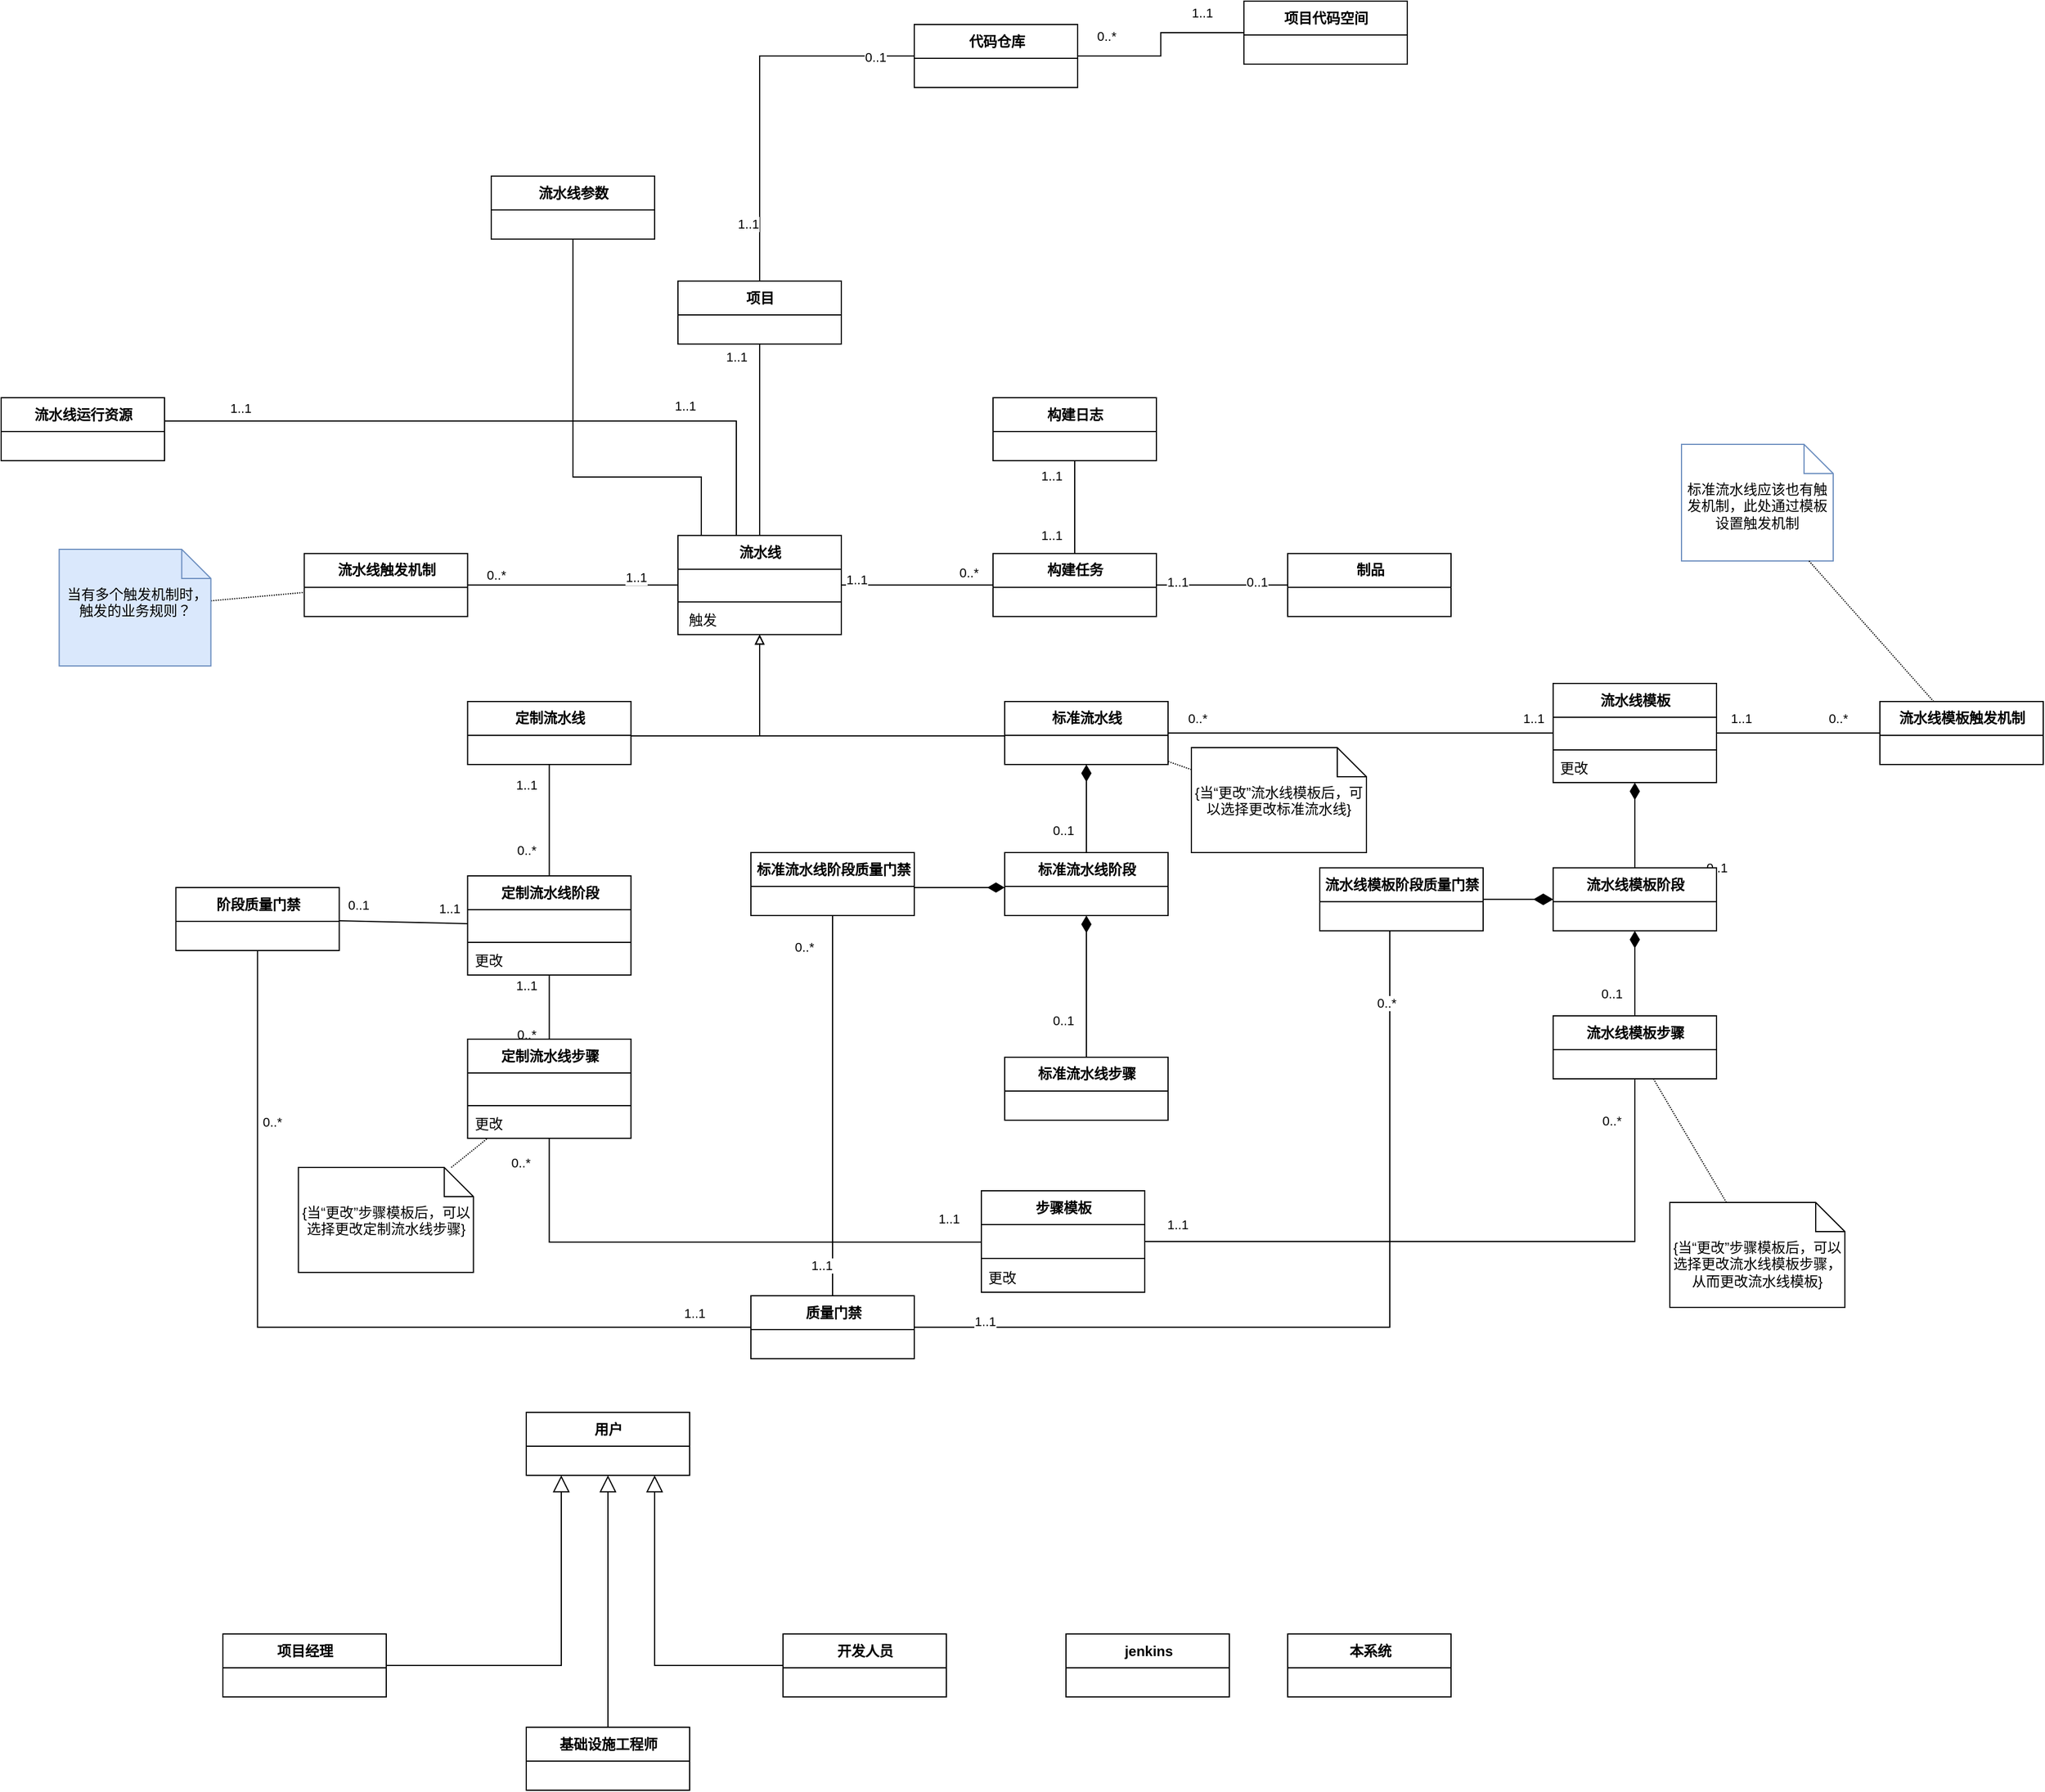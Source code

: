 <mxfile version="20.2.3" type="device"><diagram id="kcaElrIjVnC_QDNoMATR" name="Page-1"><mxGraphModel dx="2163" dy="1420" grid="1" gridSize="10" guides="1" tooltips="1" connect="1" arrows="1" fold="1" page="1" pageScale="1" pageWidth="850" pageHeight="1100" math="0" shadow="0"><root><mxCell id="0"/><mxCell id="1" parent="0"/><mxCell id="2uxfOU_J9lJ40xMbC5YV-1" value="定制流水线" style="swimlane;fontStyle=1;align=center;verticalAlign=middle;childLayout=stackLayout;horizontal=1;startSize=29;horizontalStack=0;resizeParent=1;resizeParentMax=0;resizeLast=0;collapsible=0;marginBottom=0;html=1;" parent="1" vertex="1"><mxGeometry x="469.73" y="1050.5" width="140" height="54" as="geometry"/></mxCell><mxCell id="2uxfOU_J9lJ40xMbC5YV-3" value="&amp;nbsp;" style="text;html=1;strokeColor=none;fillColor=none;align=left;verticalAlign=middle;spacingLeft=4;spacingRight=4;overflow=hidden;rotatable=0;points=[[0,0.5],[1,0.5]];portConstraint=eastwest;" parent="2uxfOU_J9lJ40xMbC5YV-1" vertex="1"><mxGeometry y="29" width="140" height="25" as="geometry"/></mxCell><mxCell id="2uxfOU_J9lJ40xMbC5YV-52" style="edgeStyle=orthogonalEdgeStyle;rounded=0;orthogonalLoop=1;jettySize=auto;html=1;endArrow=none;endFill=0;" parent="1" source="2uxfOU_J9lJ40xMbC5YV-5" target="2uxfOU_J9lJ40xMbC5YV-1" edge="1"><mxGeometry relative="1" as="geometry"/></mxCell><mxCell id="2uxfOU_J9lJ40xMbC5YV-53" value="1..1" style="edgeLabel;html=1;align=center;verticalAlign=middle;resizable=0;points=[];" parent="2uxfOU_J9lJ40xMbC5YV-52" vertex="1" connectable="0"><mxGeometry x="0.632" y="3" relative="1" as="geometry"><mxPoint x="-17" as="offset"/></mxGeometry></mxCell><mxCell id="2uxfOU_J9lJ40xMbC5YV-54" value="0..*" style="edgeLabel;html=1;align=center;verticalAlign=middle;resizable=0;points=[];" parent="2uxfOU_J9lJ40xMbC5YV-52" vertex="1" connectable="0"><mxGeometry x="-0.526" relative="1" as="geometry"><mxPoint x="-20" as="offset"/></mxGeometry></mxCell><mxCell id="2uxfOU_J9lJ40xMbC5YV-63" style="edgeStyle=none;rounded=0;orthogonalLoop=1;jettySize=auto;html=1;endArrow=none;endFill=0;" parent="1" source="2uxfOU_J9lJ40xMbC5YV-5" target="2uxfOU_J9lJ40xMbC5YV-7" edge="1"><mxGeometry relative="1" as="geometry"/></mxCell><mxCell id="2uxfOU_J9lJ40xMbC5YV-64" value="1..1" style="edgeLabel;html=1;align=center;verticalAlign=middle;resizable=0;points=[];" parent="2uxfOU_J9lJ40xMbC5YV-63" vertex="1" connectable="0"><mxGeometry x="-0.673" y="2" relative="1" as="geometry"><mxPoint x="2" y="-15" as="offset"/></mxGeometry></mxCell><mxCell id="2uxfOU_J9lJ40xMbC5YV-65" value="0..1" style="edgeLabel;html=1;align=center;verticalAlign=middle;resizable=0;points=[];" parent="2uxfOU_J9lJ40xMbC5YV-63" vertex="1" connectable="0"><mxGeometry x="0.709" y="4" relative="1" as="geometry"><mxPoint y="-18" as="offset"/></mxGeometry></mxCell><mxCell id="2uxfOU_J9lJ40xMbC5YV-5" value="定制流水线阶段" style="swimlane;fontStyle=1;align=center;verticalAlign=middle;childLayout=stackLayout;horizontal=1;startSize=29;horizontalStack=0;resizeParent=1;resizeParentMax=0;resizeLast=0;collapsible=0;marginBottom=0;html=1;" parent="1" vertex="1"><mxGeometry x="469.73" y="1200" width="140" height="85" as="geometry"/></mxCell><mxCell id="2uxfOU_J9lJ40xMbC5YV-6" value="&amp;nbsp;" style="text;html=1;strokeColor=none;fillColor=none;align=left;verticalAlign=middle;spacingLeft=4;spacingRight=4;overflow=hidden;rotatable=0;points=[[0,0.5],[1,0.5]];portConstraint=eastwest;" parent="2uxfOU_J9lJ40xMbC5YV-5" vertex="1"><mxGeometry y="29" width="140" height="25" as="geometry"/></mxCell><mxCell id="s-GyMXVVidgFM6b-2c5s-34" value="" style="line;strokeWidth=1;fillColor=none;align=left;verticalAlign=middle;spacingTop=-1;spacingLeft=3;spacingRight=3;rotatable=0;labelPosition=right;points=[];portConstraint=eastwest;" vertex="1" parent="2uxfOU_J9lJ40xMbC5YV-5"><mxGeometry y="54" width="140" height="6" as="geometry"/></mxCell><mxCell id="s-GyMXVVidgFM6b-2c5s-33" value="更改" style="text;html=1;strokeColor=none;fillColor=none;align=left;verticalAlign=middle;spacingLeft=4;spacingRight=4;overflow=hidden;rotatable=0;points=[[0,0.5],[1,0.5]];portConstraint=eastwest;" vertex="1" parent="2uxfOU_J9lJ40xMbC5YV-5"><mxGeometry y="60" width="140" height="25" as="geometry"/></mxCell><mxCell id="2uxfOU_J9lJ40xMbC5YV-7" value="阶段质量门禁" style="swimlane;fontStyle=1;align=center;verticalAlign=middle;childLayout=stackLayout;horizontal=1;startSize=29;horizontalStack=0;resizeParent=1;resizeParentMax=0;resizeLast=0;collapsible=0;marginBottom=0;html=1;" parent="1" vertex="1"><mxGeometry x="219.73" y="1210" width="140" height="54" as="geometry"/></mxCell><mxCell id="2uxfOU_J9lJ40xMbC5YV-8" value="&amp;nbsp;" style="text;html=1;strokeColor=none;fillColor=none;align=left;verticalAlign=middle;spacingLeft=4;spacingRight=4;overflow=hidden;rotatable=0;points=[[0,0.5],[1,0.5]];portConstraint=eastwest;" parent="2uxfOU_J9lJ40xMbC5YV-7" vertex="1"><mxGeometry y="29" width="140" height="25" as="geometry"/></mxCell><mxCell id="2uxfOU_J9lJ40xMbC5YV-55" style="edgeStyle=orthogonalEdgeStyle;rounded=0;orthogonalLoop=1;jettySize=auto;html=1;endArrow=none;endFill=0;" parent="1" source="2uxfOU_J9lJ40xMbC5YV-9" target="2uxfOU_J9lJ40xMbC5YV-5" edge="1"><mxGeometry relative="1" as="geometry"/></mxCell><mxCell id="2uxfOU_J9lJ40xMbC5YV-56" value="1..1" style="edgeLabel;html=1;align=center;verticalAlign=middle;resizable=0;points=[];" parent="2uxfOU_J9lJ40xMbC5YV-55" vertex="1" connectable="0"><mxGeometry x="0.674" relative="1" as="geometry"><mxPoint x="-20" as="offset"/></mxGeometry></mxCell><mxCell id="2uxfOU_J9lJ40xMbC5YV-57" value="0..*" style="edgeLabel;html=1;align=center;verticalAlign=middle;resizable=0;points=[];" parent="2uxfOU_J9lJ40xMbC5YV-55" vertex="1" connectable="0"><mxGeometry x="-0.651" y="-1" relative="1" as="geometry"><mxPoint x="-21" y="5" as="offset"/></mxGeometry></mxCell><mxCell id="s-GyMXVVidgFM6b-2c5s-11" style="edgeStyle=orthogonalEdgeStyle;rounded=0;orthogonalLoop=1;jettySize=auto;html=1;endArrow=none;endFill=0;" edge="1" parent="1" source="2uxfOU_J9lJ40xMbC5YV-9" target="2uxfOU_J9lJ40xMbC5YV-13"><mxGeometry relative="1" as="geometry"><Array as="points"><mxPoint x="540" y="1514"/></Array></mxGeometry></mxCell><mxCell id="s-GyMXVVidgFM6b-2c5s-12" value="0..*" style="edgeLabel;html=1;align=center;verticalAlign=middle;resizable=0;points=[];" vertex="1" connectable="0" parent="s-GyMXVVidgFM6b-2c5s-11"><mxGeometry x="-0.91" y="-2" relative="1" as="geometry"><mxPoint x="-23" as="offset"/></mxGeometry></mxCell><mxCell id="s-GyMXVVidgFM6b-2c5s-13" value="1..1" style="edgeLabel;html=1;align=center;verticalAlign=middle;resizable=0;points=[];" vertex="1" connectable="0" parent="s-GyMXVVidgFM6b-2c5s-11"><mxGeometry x="0.871" y="-2" relative="1" as="geometry"><mxPoint x="2" y="-22" as="offset"/></mxGeometry></mxCell><mxCell id="2uxfOU_J9lJ40xMbC5YV-9" value="定制流水线步骤" style="swimlane;fontStyle=1;align=center;verticalAlign=middle;childLayout=stackLayout;horizontal=1;startSize=29;horizontalStack=0;resizeParent=1;resizeParentMax=0;resizeLast=0;collapsible=0;marginBottom=0;html=1;" parent="1" vertex="1"><mxGeometry x="469.73" y="1340" width="140" height="85" as="geometry"/></mxCell><mxCell id="2uxfOU_J9lJ40xMbC5YV-10" value="&amp;nbsp;" style="text;html=1;strokeColor=none;fillColor=none;align=left;verticalAlign=middle;spacingLeft=4;spacingRight=4;overflow=hidden;rotatable=0;points=[[0,0.5],[1,0.5]];portConstraint=eastwest;" parent="2uxfOU_J9lJ40xMbC5YV-9" vertex="1"><mxGeometry y="29" width="140" height="25" as="geometry"/></mxCell><mxCell id="s-GyMXVVidgFM6b-2c5s-37" value="" style="line;strokeWidth=1;fillColor=none;align=left;verticalAlign=middle;spacingTop=-1;spacingLeft=3;spacingRight=3;rotatable=0;labelPosition=right;points=[];portConstraint=eastwest;" vertex="1" parent="2uxfOU_J9lJ40xMbC5YV-9"><mxGeometry y="54" width="140" height="6" as="geometry"/></mxCell><mxCell id="s-GyMXVVidgFM6b-2c5s-35" value="更改&amp;nbsp;" style="text;html=1;strokeColor=none;fillColor=none;align=left;verticalAlign=middle;spacingLeft=4;spacingRight=4;overflow=hidden;rotatable=0;points=[[0,0.5],[1,0.5]];portConstraint=eastwest;" vertex="1" parent="2uxfOU_J9lJ40xMbC5YV-9"><mxGeometry y="60" width="140" height="25" as="geometry"/></mxCell><mxCell id="s-GyMXVVidgFM6b-2c5s-14" style="edgeStyle=orthogonalEdgeStyle;rounded=0;orthogonalLoop=1;jettySize=auto;html=1;endArrow=none;endFill=0;" edge="1" parent="1" source="2uxfOU_J9lJ40xMbC5YV-13" target="2uxfOU_J9lJ40xMbC5YV-86"><mxGeometry relative="1" as="geometry"/></mxCell><mxCell id="s-GyMXVVidgFM6b-2c5s-15" value="1..1" style="edgeLabel;html=1;align=center;verticalAlign=middle;resizable=0;points=[];" vertex="1" connectable="0" parent="s-GyMXVVidgFM6b-2c5s-14"><mxGeometry x="-0.857" y="3" relative="1" as="geometry"><mxPoint x="-12" y="-12" as="offset"/></mxGeometry></mxCell><mxCell id="s-GyMXVVidgFM6b-2c5s-16" value="0..*" style="edgeLabel;html=1;align=center;verticalAlign=middle;resizable=0;points=[];" vertex="1" connectable="0" parent="s-GyMXVVidgFM6b-2c5s-14"><mxGeometry x="0.873" relative="1" as="geometry"><mxPoint x="-20" as="offset"/></mxGeometry></mxCell><mxCell id="2uxfOU_J9lJ40xMbC5YV-13" value="步骤模板" style="swimlane;fontStyle=1;align=center;verticalAlign=middle;childLayout=stackLayout;horizontal=1;startSize=29;horizontalStack=0;resizeParent=1;resizeParentMax=0;resizeLast=0;collapsible=0;marginBottom=0;html=1;" parent="1" vertex="1"><mxGeometry x="910" y="1470" width="140" height="87" as="geometry"/></mxCell><mxCell id="2uxfOU_J9lJ40xMbC5YV-14" value="&amp;nbsp;" style="text;html=1;strokeColor=none;fillColor=none;align=left;verticalAlign=middle;spacingLeft=4;spacingRight=4;overflow=hidden;rotatable=0;points=[[0,0.5],[1,0.5]];portConstraint=eastwest;" parent="2uxfOU_J9lJ40xMbC5YV-13" vertex="1"><mxGeometry y="29" width="140" height="25" as="geometry"/></mxCell><mxCell id="2uxfOU_J9lJ40xMbC5YV-112" value="" style="line;strokeWidth=1;fillColor=none;align=left;verticalAlign=middle;spacingTop=-1;spacingLeft=3;spacingRight=3;rotatable=0;labelPosition=right;points=[];portConstraint=eastwest;" parent="2uxfOU_J9lJ40xMbC5YV-13" vertex="1"><mxGeometry y="54" width="140" height="8" as="geometry"/></mxCell><mxCell id="2uxfOU_J9lJ40xMbC5YV-113" value="更改" style="text;html=1;strokeColor=none;fillColor=none;align=left;verticalAlign=middle;spacingLeft=4;spacingRight=4;overflow=hidden;rotatable=0;points=[[0,0.5],[1,0.5]];portConstraint=eastwest;" parent="2uxfOU_J9lJ40xMbC5YV-13" vertex="1"><mxGeometry y="62" width="140" height="25" as="geometry"/></mxCell><mxCell id="s-GyMXVVidgFM6b-2c5s-1" style="edgeStyle=orthogonalEdgeStyle;rounded=0;orthogonalLoop=1;jettySize=auto;html=1;endArrow=none;endFill=0;" edge="1" parent="1" source="2uxfOU_J9lJ40xMbC5YV-15" target="2uxfOU_J9lJ40xMbC5YV-36"><mxGeometry relative="1" as="geometry"/></mxCell><mxCell id="s-GyMXVVidgFM6b-2c5s-2" value="1..1" style="edgeLabel;html=1;align=center;verticalAlign=middle;resizable=0;points=[];" vertex="1" connectable="0" parent="s-GyMXVVidgFM6b-2c5s-1"><mxGeometry x="-0.724" y="-3" relative="1" as="geometry"><mxPoint x="28" y="-10" as="offset"/></mxGeometry></mxCell><mxCell id="s-GyMXVVidgFM6b-2c5s-3" value="0..*" style="edgeLabel;html=1;align=center;verticalAlign=middle;resizable=0;points=[];" vertex="1" connectable="0" parent="s-GyMXVVidgFM6b-2c5s-1"><mxGeometry x="0.877" y="-2" relative="1" as="geometry"><mxPoint x="4" y="-11" as="offset"/></mxGeometry></mxCell><mxCell id="2uxfOU_J9lJ40xMbC5YV-15" value="流水线模板" style="swimlane;fontStyle=1;align=center;verticalAlign=middle;childLayout=stackLayout;horizontal=1;startSize=29;horizontalStack=0;resizeParent=1;resizeParentMax=0;resizeLast=0;collapsible=0;marginBottom=0;html=1;" parent="1" vertex="1"><mxGeometry x="1400" y="1035" width="140" height="85" as="geometry"/></mxCell><mxCell id="2uxfOU_J9lJ40xMbC5YV-16" value="&amp;nbsp;" style="text;html=1;strokeColor=none;fillColor=none;align=left;verticalAlign=middle;spacingLeft=4;spacingRight=4;overflow=hidden;rotatable=0;points=[[0,0.5],[1,0.5]];portConstraint=eastwest;" parent="2uxfOU_J9lJ40xMbC5YV-15" vertex="1"><mxGeometry y="29" width="140" height="25" as="geometry"/></mxCell><mxCell id="2uxfOU_J9lJ40xMbC5YV-114" value="" style="line;strokeWidth=1;fillColor=none;align=left;verticalAlign=middle;spacingTop=-1;spacingLeft=3;spacingRight=3;rotatable=0;labelPosition=right;points=[];portConstraint=eastwest;" parent="2uxfOU_J9lJ40xMbC5YV-15" vertex="1"><mxGeometry y="54" width="140" height="6" as="geometry"/></mxCell><mxCell id="2uxfOU_J9lJ40xMbC5YV-115" value="更改" style="text;html=1;strokeColor=none;fillColor=none;align=left;verticalAlign=middle;spacingLeft=4;spacingRight=4;overflow=hidden;rotatable=0;points=[[0,0.5],[1,0.5]];portConstraint=eastwest;" parent="2uxfOU_J9lJ40xMbC5YV-15" vertex="1"><mxGeometry y="60" width="140" height="25" as="geometry"/></mxCell><mxCell id="2uxfOU_J9lJ40xMbC5YV-145" style="edgeStyle=orthogonalEdgeStyle;shape=connector;rounded=0;orthogonalLoop=1;jettySize=auto;html=1;labelBackgroundColor=default;fontFamily=Helvetica;fontSize=11;fontColor=default;endArrow=none;endFill=0;endSize=12;strokeColor=default;" parent="1" source="2uxfOU_J9lJ40xMbC5YV-17" target="2uxfOU_J9lJ40xMbC5YV-125" edge="1"><mxGeometry relative="1" as="geometry"><Array as="points"><mxPoint x="670" y="858"/></Array></mxGeometry></mxCell><mxCell id="2uxfOU_J9lJ40xMbC5YV-17" value="流水线参数" style="swimlane;fontStyle=1;align=center;verticalAlign=middle;childLayout=stackLayout;horizontal=1;startSize=29;horizontalStack=0;resizeParent=1;resizeParentMax=0;resizeLast=0;collapsible=0;marginBottom=0;html=1;" parent="1" vertex="1"><mxGeometry x="490" y="600" width="140" height="54" as="geometry"/></mxCell><mxCell id="2uxfOU_J9lJ40xMbC5YV-18" value="&amp;nbsp;" style="text;html=1;strokeColor=none;fillColor=none;align=left;verticalAlign=middle;spacingLeft=4;spacingRight=4;overflow=hidden;rotatable=0;points=[[0,0.5],[1,0.5]];portConstraint=eastwest;" parent="2uxfOU_J9lJ40xMbC5YV-17" vertex="1"><mxGeometry y="29" width="140" height="25" as="geometry"/></mxCell><mxCell id="2uxfOU_J9lJ40xMbC5YV-118" style="edgeStyle=orthogonalEdgeStyle;rounded=0;orthogonalLoop=1;jettySize=auto;html=1;endArrow=none;endFill=0;endSize=12;" parent="1" source="2uxfOU_J9lJ40xMbC5YV-20" target="2uxfOU_J9lJ40xMbC5YV-22" edge="1"><mxGeometry relative="1" as="geometry"><mxPoint x="960" y="740" as="targetPoint"/></mxGeometry></mxCell><mxCell id="2uxfOU_J9lJ40xMbC5YV-119" value="0..*" style="edgeLabel;html=1;align=center;verticalAlign=middle;resizable=0;points=[];" parent="2uxfOU_J9lJ40xMbC5YV-118" vertex="1" connectable="0"><mxGeometry x="0.776" y="1" relative="1" as="geometry"><mxPoint x="6" y="-18" as="offset"/></mxGeometry></mxCell><mxCell id="2uxfOU_J9lJ40xMbC5YV-120" value="1..1" style="edgeLabel;html=1;align=center;verticalAlign=middle;resizable=0;points=[];" parent="2uxfOU_J9lJ40xMbC5YV-118" vertex="1" connectable="0"><mxGeometry x="-0.884" y="-2" relative="1" as="geometry"><mxPoint x="-27" y="-15" as="offset"/></mxGeometry></mxCell><mxCell id="2uxfOU_J9lJ40xMbC5YV-20" value="项目代码空间" style="swimlane;fontStyle=1;align=center;verticalAlign=middle;childLayout=stackLayout;horizontal=1;startSize=29;horizontalStack=0;resizeParent=1;resizeParentMax=0;resizeLast=0;collapsible=0;marginBottom=0;html=1;" parent="1" vertex="1"><mxGeometry x="1135" y="450" width="140" height="54" as="geometry"/></mxCell><mxCell id="2uxfOU_J9lJ40xMbC5YV-21" value="&amp;nbsp;" style="text;html=1;strokeColor=none;fillColor=none;align=left;verticalAlign=middle;spacingLeft=4;spacingRight=4;overflow=hidden;rotatable=0;points=[[0,0.5],[1,0.5]];portConstraint=eastwest;" parent="2uxfOU_J9lJ40xMbC5YV-20" vertex="1"><mxGeometry y="29" width="140" height="25" as="geometry"/></mxCell><mxCell id="2uxfOU_J9lJ40xMbC5YV-121" style="edgeStyle=orthogonalEdgeStyle;rounded=0;orthogonalLoop=1;jettySize=auto;html=1;endArrow=none;endFill=0;endSize=12;" parent="1" source="2uxfOU_J9lJ40xMbC5YV-22" target="2uxfOU_J9lJ40xMbC5YV-26" edge="1"><mxGeometry relative="1" as="geometry"/></mxCell><mxCell id="2uxfOU_J9lJ40xMbC5YV-122" value="1..1" style="edgeLabel;html=1;align=center;verticalAlign=middle;resizable=0;points=[];" parent="2uxfOU_J9lJ40xMbC5YV-121" vertex="1" connectable="0"><mxGeometry x="0.724" relative="1" as="geometry"><mxPoint x="-10" y="-4" as="offset"/></mxGeometry></mxCell><mxCell id="2uxfOU_J9lJ40xMbC5YV-123" value="0..1" style="edgeLabel;html=1;align=center;verticalAlign=middle;resizable=0;points=[];" parent="2uxfOU_J9lJ40xMbC5YV-121" vertex="1" connectable="0"><mxGeometry x="-0.859" y="1" relative="1" as="geometry"><mxPoint x="-11" as="offset"/></mxGeometry></mxCell><mxCell id="2uxfOU_J9lJ40xMbC5YV-22" value="代码仓库" style="swimlane;fontStyle=1;align=center;verticalAlign=middle;childLayout=stackLayout;horizontal=1;startSize=29;horizontalStack=0;resizeParent=1;resizeParentMax=0;resizeLast=0;collapsible=0;marginBottom=0;html=1;" parent="1" vertex="1"><mxGeometry x="852.5" y="470" width="140" height="54" as="geometry"/></mxCell><mxCell id="2uxfOU_J9lJ40xMbC5YV-23" value="&amp;nbsp;" style="text;html=1;strokeColor=none;fillColor=none;align=left;verticalAlign=middle;spacingLeft=4;spacingRight=4;overflow=hidden;rotatable=0;points=[[0,0.5],[1,0.5]];portConstraint=eastwest;" parent="2uxfOU_J9lJ40xMbC5YV-22" vertex="1"><mxGeometry y="29" width="140" height="25" as="geometry"/></mxCell><mxCell id="2uxfOU_J9lJ40xMbC5YV-142" style="edgeStyle=orthogonalEdgeStyle;shape=connector;rounded=0;orthogonalLoop=1;jettySize=auto;html=1;labelBackgroundColor=default;fontFamily=Helvetica;fontSize=11;fontColor=default;endArrow=none;endFill=0;endSize=12;strokeColor=default;" parent="1" source="2uxfOU_J9lJ40xMbC5YV-24" target="2uxfOU_J9lJ40xMbC5YV-125" edge="1"><mxGeometry relative="1" as="geometry"><Array as="points"><mxPoint x="700" y="810"/></Array></mxGeometry></mxCell><mxCell id="2uxfOU_J9lJ40xMbC5YV-143" value="1..1" style="edgeLabel;html=1;align=center;verticalAlign=middle;resizable=0;points=[];fontSize=11;fontFamily=Helvetica;fontColor=default;" parent="2uxfOU_J9lJ40xMbC5YV-142" vertex="1" connectable="0"><mxGeometry x="0.489" y="1" relative="1" as="geometry"><mxPoint x="8" y="-12" as="offset"/></mxGeometry></mxCell><mxCell id="2uxfOU_J9lJ40xMbC5YV-144" value="1..1" style="edgeLabel;html=1;align=center;verticalAlign=middle;resizable=0;points=[];fontSize=11;fontFamily=Helvetica;fontColor=default;" parent="2uxfOU_J9lJ40xMbC5YV-142" vertex="1" connectable="0"><mxGeometry x="-0.775" y="4" relative="1" as="geometry"><mxPoint x="-1" y="-7" as="offset"/></mxGeometry></mxCell><mxCell id="2uxfOU_J9lJ40xMbC5YV-24" value="流水线运行资源" style="swimlane;fontStyle=1;align=center;verticalAlign=middle;childLayout=stackLayout;horizontal=1;startSize=29;horizontalStack=0;resizeParent=1;resizeParentMax=0;resizeLast=0;collapsible=0;marginBottom=0;html=1;" parent="1" vertex="1"><mxGeometry x="70.0" y="790" width="140" height="54" as="geometry"/></mxCell><mxCell id="2uxfOU_J9lJ40xMbC5YV-25" value="&amp;nbsp;" style="text;html=1;strokeColor=none;fillColor=none;align=left;verticalAlign=middle;spacingLeft=4;spacingRight=4;overflow=hidden;rotatable=0;points=[[0,0.5],[1,0.5]];portConstraint=eastwest;" parent="2uxfOU_J9lJ40xMbC5YV-24" vertex="1"><mxGeometry y="29" width="140" height="25" as="geometry"/></mxCell><mxCell id="2uxfOU_J9lJ40xMbC5YV-49" style="edgeStyle=orthogonalEdgeStyle;rounded=0;orthogonalLoop=1;jettySize=auto;html=1;endArrow=none;endFill=0;startArrow=block;startFill=0;" parent="1" source="2uxfOU_J9lJ40xMbC5YV-125" target="2uxfOU_J9lJ40xMbC5YV-1" edge="1"><mxGeometry relative="1" as="geometry"><Array as="points"><mxPoint x="720" y="1080"/></Array></mxGeometry></mxCell><mxCell id="2uxfOU_J9lJ40xMbC5YV-26" value="项目" style="swimlane;fontStyle=1;align=center;verticalAlign=middle;childLayout=stackLayout;horizontal=1;startSize=29;horizontalStack=0;resizeParent=1;resizeParentMax=0;resizeLast=0;collapsible=0;marginBottom=0;html=1;" parent="1" vertex="1"><mxGeometry x="650" y="690" width="140" height="54" as="geometry"/></mxCell><mxCell id="2uxfOU_J9lJ40xMbC5YV-27" value="&amp;nbsp;" style="text;html=1;strokeColor=none;fillColor=none;align=left;verticalAlign=middle;spacingLeft=4;spacingRight=4;overflow=hidden;rotatable=0;points=[[0,0.5],[1,0.5]];portConstraint=eastwest;" parent="2uxfOU_J9lJ40xMbC5YV-26" vertex="1"><mxGeometry y="29" width="140" height="25" as="geometry"/></mxCell><mxCell id="2uxfOU_J9lJ40xMbC5YV-136" style="edgeStyle=orthogonalEdgeStyle;shape=connector;rounded=0;orthogonalLoop=1;jettySize=auto;html=1;labelBackgroundColor=default;fontFamily=Helvetica;fontSize=11;fontColor=default;endArrow=none;endFill=0;endSize=12;strokeColor=default;" parent="1" source="2uxfOU_J9lJ40xMbC5YV-28" target="2uxfOU_J9lJ40xMbC5YV-32" edge="1"><mxGeometry relative="1" as="geometry"/></mxCell><mxCell id="2uxfOU_J9lJ40xMbC5YV-137" value="1..1" style="edgeLabel;html=1;align=center;verticalAlign=middle;resizable=0;points=[];fontSize=11;fontFamily=Helvetica;fontColor=default;" parent="2uxfOU_J9lJ40xMbC5YV-136" vertex="1" connectable="0"><mxGeometry x="-0.682" y="3" relative="1" as="geometry"><mxPoint as="offset"/></mxGeometry></mxCell><mxCell id="2uxfOU_J9lJ40xMbC5YV-138" value="0..1" style="edgeLabel;html=1;align=center;verticalAlign=middle;resizable=0;points=[];fontSize=11;fontFamily=Helvetica;fontColor=default;" parent="2uxfOU_J9lJ40xMbC5YV-136" vertex="1" connectable="0"><mxGeometry x="0.518" y="3" relative="1" as="geometry"><mxPoint as="offset"/></mxGeometry></mxCell><mxCell id="2uxfOU_J9lJ40xMbC5YV-139" style="edgeStyle=orthogonalEdgeStyle;shape=connector;rounded=0;orthogonalLoop=1;jettySize=auto;html=1;labelBackgroundColor=default;fontFamily=Helvetica;fontSize=11;fontColor=default;endArrow=none;endFill=0;endSize=12;strokeColor=default;" parent="1" source="2uxfOU_J9lJ40xMbC5YV-28" target="2uxfOU_J9lJ40xMbC5YV-30" edge="1"><mxGeometry relative="1" as="geometry"/></mxCell><mxCell id="2uxfOU_J9lJ40xMbC5YV-140" value="1..1" style="edgeLabel;html=1;align=center;verticalAlign=middle;resizable=0;points=[];fontSize=11;fontFamily=Helvetica;fontColor=default;" parent="2uxfOU_J9lJ40xMbC5YV-139" vertex="1" connectable="0"><mxGeometry x="-0.484" relative="1" as="geometry"><mxPoint x="-20" y="5" as="offset"/></mxGeometry></mxCell><mxCell id="2uxfOU_J9lJ40xMbC5YV-141" value="1..1" style="edgeLabel;html=1;align=center;verticalAlign=middle;resizable=0;points=[];fontSize=11;fontFamily=Helvetica;fontColor=default;" parent="2uxfOU_J9lJ40xMbC5YV-139" vertex="1" connectable="0"><mxGeometry x="0.645" y="1" relative="1" as="geometry"><mxPoint x="-19" y="-1" as="offset"/></mxGeometry></mxCell><mxCell id="2uxfOU_J9lJ40xMbC5YV-28" value="构建任务" style="swimlane;fontStyle=1;align=center;verticalAlign=middle;childLayout=stackLayout;horizontal=1;startSize=29;horizontalStack=0;resizeParent=1;resizeParentMax=0;resizeLast=0;collapsible=0;marginBottom=0;html=1;" parent="1" vertex="1"><mxGeometry x="920" y="923.66" width="140" height="54" as="geometry"/></mxCell><mxCell id="2uxfOU_J9lJ40xMbC5YV-29" value="&amp;nbsp;" style="text;html=1;strokeColor=none;fillColor=none;align=left;verticalAlign=middle;spacingLeft=4;spacingRight=4;overflow=hidden;rotatable=0;points=[[0,0.5],[1,0.5]];portConstraint=eastwest;" parent="2uxfOU_J9lJ40xMbC5YV-28" vertex="1"><mxGeometry y="29" width="140" height="25" as="geometry"/></mxCell><mxCell id="2uxfOU_J9lJ40xMbC5YV-30" value="构建日志" style="swimlane;fontStyle=1;align=center;verticalAlign=middle;childLayout=stackLayout;horizontal=1;startSize=29;horizontalStack=0;resizeParent=1;resizeParentMax=0;resizeLast=0;collapsible=0;marginBottom=0;html=1;" parent="1" vertex="1"><mxGeometry x="920" y="790" width="140" height="54" as="geometry"/></mxCell><mxCell id="2uxfOU_J9lJ40xMbC5YV-31" value="&amp;nbsp;" style="text;html=1;strokeColor=none;fillColor=none;align=left;verticalAlign=middle;spacingLeft=4;spacingRight=4;overflow=hidden;rotatable=0;points=[[0,0.5],[1,0.5]];portConstraint=eastwest;" parent="2uxfOU_J9lJ40xMbC5YV-30" vertex="1"><mxGeometry y="29" width="140" height="25" as="geometry"/></mxCell><mxCell id="2uxfOU_J9lJ40xMbC5YV-32" value="制品" style="swimlane;fontStyle=1;align=center;verticalAlign=middle;childLayout=stackLayout;horizontal=1;startSize=29;horizontalStack=0;resizeParent=1;resizeParentMax=0;resizeLast=0;collapsible=0;marginBottom=0;html=1;" parent="1" vertex="1"><mxGeometry x="1172.5" y="923.66" width="140" height="54" as="geometry"/></mxCell><mxCell id="2uxfOU_J9lJ40xMbC5YV-33" value="&amp;nbsp;" style="text;html=1;strokeColor=none;fillColor=none;align=left;verticalAlign=middle;spacingLeft=4;spacingRight=4;overflow=hidden;rotatable=0;points=[[0,0.5],[1,0.5]];portConstraint=eastwest;" parent="2uxfOU_J9lJ40xMbC5YV-32" vertex="1"><mxGeometry y="29" width="140" height="25" as="geometry"/></mxCell><mxCell id="2uxfOU_J9lJ40xMbC5YV-58" style="edgeStyle=orthogonalEdgeStyle;rounded=0;orthogonalLoop=1;jettySize=auto;html=1;endArrow=none;endFill=0;" parent="1" source="2uxfOU_J9lJ40xMbC5YV-34" target="2uxfOU_J9lJ40xMbC5YV-125" edge="1"><mxGeometry relative="1" as="geometry"/></mxCell><mxCell id="2uxfOU_J9lJ40xMbC5YV-59" value="1..1" style="edgeLabel;html=1;align=center;verticalAlign=middle;resizable=0;points=[];" parent="2uxfOU_J9lJ40xMbC5YV-58" vertex="1" connectable="0"><mxGeometry x="0.721" y="-2" relative="1" as="geometry"><mxPoint x="-11" y="-9" as="offset"/></mxGeometry></mxCell><mxCell id="2uxfOU_J9lJ40xMbC5YV-60" value="0..*" style="edgeLabel;html=1;align=center;verticalAlign=middle;resizable=0;points=[];" parent="2uxfOU_J9lJ40xMbC5YV-58" vertex="1" connectable="0"><mxGeometry x="-0.674" y="-2" relative="1" as="geometry"><mxPoint x="-5" y="-11" as="offset"/></mxGeometry></mxCell><mxCell id="2uxfOU_J9lJ40xMbC5YV-34" value="流水线触发机制" style="swimlane;fontStyle=1;align=center;verticalAlign=middle;childLayout=stackLayout;horizontal=1;startSize=29;horizontalStack=0;resizeParent=1;resizeParentMax=0;resizeLast=0;collapsible=0;marginBottom=0;html=1;" parent="1" vertex="1"><mxGeometry x="329.73" y="923.66" width="140" height="54" as="geometry"/></mxCell><mxCell id="2uxfOU_J9lJ40xMbC5YV-35" value="&amp;nbsp;" style="text;html=1;strokeColor=none;fillColor=none;align=left;verticalAlign=middle;spacingLeft=4;spacingRight=4;overflow=hidden;rotatable=0;points=[[0,0.5],[1,0.5]];portConstraint=eastwest;" parent="2uxfOU_J9lJ40xMbC5YV-34" vertex="1"><mxGeometry y="29" width="140" height="25" as="geometry"/></mxCell><mxCell id="2uxfOU_J9lJ40xMbC5YV-36" value="标准流水线" style="swimlane;fontStyle=1;align=center;verticalAlign=middle;childLayout=stackLayout;horizontal=1;startSize=29;horizontalStack=0;resizeParent=1;resizeParentMax=0;resizeLast=0;collapsible=0;marginBottom=0;html=1;" parent="1" vertex="1"><mxGeometry x="930" y="1050.5" width="140" height="54" as="geometry"/></mxCell><mxCell id="2uxfOU_J9lJ40xMbC5YV-37" value="&amp;nbsp;" style="text;html=1;strokeColor=none;fillColor=none;align=left;verticalAlign=middle;spacingLeft=4;spacingRight=4;overflow=hidden;rotatable=0;points=[[0,0.5],[1,0.5]];portConstraint=eastwest;" parent="2uxfOU_J9lJ40xMbC5YV-36" vertex="1"><mxGeometry y="29" width="140" height="25" as="geometry"/></mxCell><mxCell id="s-GyMXVVidgFM6b-2c5s-40" style="edgeStyle=orthogonalEdgeStyle;rounded=0;orthogonalLoop=1;jettySize=auto;html=1;endArrow=block;endFill=0;endSize=12;" edge="1" parent="1" source="2uxfOU_J9lJ40xMbC5YV-38" target="s-GyMXVVidgFM6b-2c5s-38"><mxGeometry relative="1" as="geometry"><Array as="points"><mxPoint x="550" y="1877"/></Array></mxGeometry></mxCell><mxCell id="2uxfOU_J9lJ40xMbC5YV-38" value="项目经理" style="swimlane;fontStyle=1;align=center;verticalAlign=middle;childLayout=stackLayout;horizontal=1;startSize=29;horizontalStack=0;resizeParent=1;resizeParentMax=0;resizeLast=0;collapsible=0;marginBottom=0;html=1;" parent="1" vertex="1"><mxGeometry x="260" y="1850" width="140" height="54" as="geometry"/></mxCell><mxCell id="2uxfOU_J9lJ40xMbC5YV-39" value="&amp;nbsp;" style="text;html=1;strokeColor=none;fillColor=none;align=left;verticalAlign=middle;spacingLeft=4;spacingRight=4;overflow=hidden;rotatable=0;points=[[0,0.5],[1,0.5]];portConstraint=eastwest;" parent="2uxfOU_J9lJ40xMbC5YV-38" vertex="1"><mxGeometry y="29" width="140" height="25" as="geometry"/></mxCell><mxCell id="s-GyMXVVidgFM6b-2c5s-41" style="edgeStyle=orthogonalEdgeStyle;rounded=0;orthogonalLoop=1;jettySize=auto;html=1;endArrow=block;endFill=0;endSize=12;" edge="1" parent="1" source="2uxfOU_J9lJ40xMbC5YV-40" target="s-GyMXVVidgFM6b-2c5s-38"><mxGeometry relative="1" as="geometry"><Array as="points"><mxPoint x="590" y="1790"/><mxPoint x="590" y="1790"/></Array></mxGeometry></mxCell><mxCell id="2uxfOU_J9lJ40xMbC5YV-40" value="基础设施工程师" style="swimlane;fontStyle=1;align=center;verticalAlign=middle;childLayout=stackLayout;horizontal=1;startSize=29;horizontalStack=0;resizeParent=1;resizeParentMax=0;resizeLast=0;collapsible=0;marginBottom=0;html=1;" parent="1" vertex="1"><mxGeometry x="520" y="1930" width="140" height="54" as="geometry"/></mxCell><mxCell id="2uxfOU_J9lJ40xMbC5YV-41" value="&amp;nbsp;" style="text;html=1;strokeColor=none;fillColor=none;align=left;verticalAlign=middle;spacingLeft=4;spacingRight=4;overflow=hidden;rotatable=0;points=[[0,0.5],[1,0.5]];portConstraint=eastwest;" parent="2uxfOU_J9lJ40xMbC5YV-40" vertex="1"><mxGeometry y="29" width="140" height="25" as="geometry"/></mxCell><mxCell id="s-GyMXVVidgFM6b-2c5s-42" style="edgeStyle=orthogonalEdgeStyle;rounded=0;orthogonalLoop=1;jettySize=auto;html=1;endArrow=block;endFill=0;endSize=12;" edge="1" parent="1" source="2uxfOU_J9lJ40xMbC5YV-42" target="s-GyMXVVidgFM6b-2c5s-38"><mxGeometry relative="1" as="geometry"><Array as="points"><mxPoint x="630" y="1877"/></Array></mxGeometry></mxCell><mxCell id="2uxfOU_J9lJ40xMbC5YV-42" value="开发人员" style="swimlane;fontStyle=1;align=center;verticalAlign=middle;childLayout=stackLayout;horizontal=1;startSize=29;horizontalStack=0;resizeParent=1;resizeParentMax=0;resizeLast=0;collapsible=0;marginBottom=0;html=1;" parent="1" vertex="1"><mxGeometry x="740" y="1850" width="140" height="54" as="geometry"/></mxCell><mxCell id="2uxfOU_J9lJ40xMbC5YV-43" value="&amp;nbsp;" style="text;html=1;strokeColor=none;fillColor=none;align=left;verticalAlign=middle;spacingLeft=4;spacingRight=4;overflow=hidden;rotatable=0;points=[[0,0.5],[1,0.5]];portConstraint=eastwest;" parent="2uxfOU_J9lJ40xMbC5YV-42" vertex="1"><mxGeometry y="29" width="140" height="25" as="geometry"/></mxCell><mxCell id="2uxfOU_J9lJ40xMbC5YV-44" value="jenkins" style="swimlane;fontStyle=1;align=center;verticalAlign=middle;childLayout=stackLayout;horizontal=1;startSize=29;horizontalStack=0;resizeParent=1;resizeParentMax=0;resizeLast=0;collapsible=0;marginBottom=0;html=1;" parent="1" vertex="1"><mxGeometry x="982.5" y="1850" width="140" height="54" as="geometry"/></mxCell><mxCell id="2uxfOU_J9lJ40xMbC5YV-45" value="&amp;nbsp;" style="text;html=1;strokeColor=none;fillColor=none;align=left;verticalAlign=middle;spacingLeft=4;spacingRight=4;overflow=hidden;rotatable=0;points=[[0,0.5],[1,0.5]];portConstraint=eastwest;" parent="2uxfOU_J9lJ40xMbC5YV-44" vertex="1"><mxGeometry y="29" width="140" height="25" as="geometry"/></mxCell><mxCell id="2uxfOU_J9lJ40xMbC5YV-46" value="本系统" style="swimlane;fontStyle=1;align=center;verticalAlign=middle;childLayout=stackLayout;horizontal=1;startSize=29;horizontalStack=0;resizeParent=1;resizeParentMax=0;resizeLast=0;collapsible=0;marginBottom=0;html=1;" parent="1" vertex="1"><mxGeometry x="1172.5" y="1850" width="140" height="54" as="geometry"/></mxCell><mxCell id="2uxfOU_J9lJ40xMbC5YV-47" value="&amp;nbsp;" style="text;html=1;strokeColor=none;fillColor=none;align=left;verticalAlign=middle;spacingLeft=4;spacingRight=4;overflow=hidden;rotatable=0;points=[[0,0.5],[1,0.5]];portConstraint=eastwest;" parent="2uxfOU_J9lJ40xMbC5YV-46" vertex="1"><mxGeometry y="29" width="140" height="25" as="geometry"/></mxCell><mxCell id="2uxfOU_J9lJ40xMbC5YV-62" style="rounded=0;orthogonalLoop=1;jettySize=auto;html=1;endArrow=none;endFill=0;dashed=1;dashPattern=1 1;" parent="1" source="2uxfOU_J9lJ40xMbC5YV-61" target="2uxfOU_J9lJ40xMbC5YV-34" edge="1"><mxGeometry relative="1" as="geometry"/></mxCell><mxCell id="2uxfOU_J9lJ40xMbC5YV-61" value="&amp;nbsp;当有多个触发机制时，触发的业务规则？" style="shape=note2;boundedLbl=1;whiteSpace=wrap;html=1;size=25;verticalAlign=top;align=center;fillColor=#dae8fc;strokeColor=#6c8ebf;" parent="1" vertex="1"><mxGeometry x="119.73" y="920" width="130" height="100" as="geometry"/></mxCell><mxCell id="2uxfOU_J9lJ40xMbC5YV-69" style="edgeStyle=none;rounded=0;orthogonalLoop=1;jettySize=auto;html=1;endArrow=none;endFill=0;dashed=1;dashPattern=1 1;" parent="1" source="2uxfOU_J9lJ40xMbC5YV-68" target="2uxfOU_J9lJ40xMbC5YV-9" edge="1"><mxGeometry relative="1" as="geometry"/></mxCell><mxCell id="2uxfOU_J9lJ40xMbC5YV-68" value="{当“更改”步骤模板后，可以选择更改定制流水线步骤}" style="shape=note2;boundedLbl=1;whiteSpace=wrap;html=1;size=25;verticalAlign=top;align=center;" parent="1" vertex="1"><mxGeometry x="324.73" y="1450" width="150" height="90" as="geometry"/></mxCell><mxCell id="2uxfOU_J9lJ40xMbC5YV-74" style="edgeStyle=orthogonalEdgeStyle;rounded=0;orthogonalLoop=1;jettySize=auto;html=1;endArrow=diamondThin;endFill=1;endSize=12;" parent="1" source="2uxfOU_J9lJ40xMbC5YV-70" target="2uxfOU_J9lJ40xMbC5YV-36" edge="1"><mxGeometry relative="1" as="geometry"/></mxCell><mxCell id="2uxfOU_J9lJ40xMbC5YV-76" value="0..1" style="edgeLabel;html=1;align=center;verticalAlign=middle;resizable=0;points=[];" parent="2uxfOU_J9lJ40xMbC5YV-74" vertex="1" connectable="0"><mxGeometry x="-0.485" y="-1" relative="1" as="geometry"><mxPoint x="-21" as="offset"/></mxGeometry></mxCell><mxCell id="2uxfOU_J9lJ40xMbC5YV-70" value="标准流水线阶段" style="swimlane;fontStyle=1;align=center;verticalAlign=middle;childLayout=stackLayout;horizontal=1;startSize=29;horizontalStack=0;resizeParent=1;resizeParentMax=0;resizeLast=0;collapsible=0;marginBottom=0;html=1;" parent="1" vertex="1"><mxGeometry x="930" y="1180" width="140" height="54" as="geometry"/></mxCell><mxCell id="2uxfOU_J9lJ40xMbC5YV-71" value="&amp;nbsp;" style="text;html=1;strokeColor=none;fillColor=none;align=left;verticalAlign=middle;spacingLeft=4;spacingRight=4;overflow=hidden;rotatable=0;points=[[0,0.5],[1,0.5]];portConstraint=eastwest;" parent="2uxfOU_J9lJ40xMbC5YV-70" vertex="1"><mxGeometry y="29" width="140" height="25" as="geometry"/></mxCell><mxCell id="2uxfOU_J9lJ40xMbC5YV-72" value="标准流水线步骤" style="swimlane;fontStyle=1;align=center;verticalAlign=middle;childLayout=stackLayout;horizontal=1;startSize=29;horizontalStack=0;resizeParent=1;resizeParentMax=0;resizeLast=0;collapsible=0;marginBottom=0;html=1;" parent="1" vertex="1"><mxGeometry x="930" y="1355.5" width="140" height="54" as="geometry"/></mxCell><mxCell id="2uxfOU_J9lJ40xMbC5YV-73" value="&amp;nbsp;" style="text;html=1;strokeColor=none;fillColor=none;align=left;verticalAlign=middle;spacingLeft=4;spacingRight=4;overflow=hidden;rotatable=0;points=[[0,0.5],[1,0.5]];portConstraint=eastwest;" parent="2uxfOU_J9lJ40xMbC5YV-72" vertex="1"><mxGeometry y="29" width="140" height="25" as="geometry"/></mxCell><mxCell id="2uxfOU_J9lJ40xMbC5YV-81" style="edgeStyle=orthogonalEdgeStyle;rounded=0;orthogonalLoop=1;jettySize=auto;html=1;endArrow=diamondThin;endFill=1;endSize=12;" parent="1" source="2uxfOU_J9lJ40xMbC5YV-72" target="2uxfOU_J9lJ40xMbC5YV-70" edge="1"><mxGeometry relative="1" as="geometry"><mxPoint x="930" y="1209.16" as="sourcePoint"/><mxPoint x="930" y="1143.16" as="targetPoint"/></mxGeometry></mxCell><mxCell id="2uxfOU_J9lJ40xMbC5YV-82" value="0..1" style="edgeLabel;html=1;align=center;verticalAlign=middle;resizable=0;points=[];" parent="2uxfOU_J9lJ40xMbC5YV-81" vertex="1" connectable="0"><mxGeometry x="-0.485" y="-1" relative="1" as="geometry"><mxPoint x="-21" as="offset"/></mxGeometry></mxCell><mxCell id="2uxfOU_J9lJ40xMbC5YV-83" value="0..1" style="edgeLabel;html=1;align=center;verticalAlign=middle;resizable=0;points=[];" parent="1" vertex="1" connectable="0"><mxGeometry x="1540" y="1193.158" as="geometry"/></mxCell><mxCell id="2uxfOU_J9lJ40xMbC5YV-84" value="流水线模板阶段" style="swimlane;fontStyle=1;align=center;verticalAlign=middle;childLayout=stackLayout;horizontal=1;startSize=29;horizontalStack=0;resizeParent=1;resizeParentMax=0;resizeLast=0;collapsible=0;marginBottom=0;html=1;" parent="1" vertex="1"><mxGeometry x="1400" y="1193.16" width="140" height="54" as="geometry"/></mxCell><mxCell id="2uxfOU_J9lJ40xMbC5YV-85" value="&amp;nbsp;" style="text;html=1;strokeColor=none;fillColor=none;align=left;verticalAlign=middle;spacingLeft=4;spacingRight=4;overflow=hidden;rotatable=0;points=[[0,0.5],[1,0.5]];portConstraint=eastwest;" parent="2uxfOU_J9lJ40xMbC5YV-84" vertex="1"><mxGeometry y="29" width="140" height="25" as="geometry"/></mxCell><mxCell id="2uxfOU_J9lJ40xMbC5YV-86" value="流水线模板步骤" style="swimlane;fontStyle=1;align=center;verticalAlign=middle;childLayout=stackLayout;horizontal=1;startSize=29;horizontalStack=0;resizeParent=1;resizeParentMax=0;resizeLast=0;collapsible=0;marginBottom=0;html=1;" parent="1" vertex="1"><mxGeometry x="1400" y="1320" width="140" height="54" as="geometry"/></mxCell><mxCell id="2uxfOU_J9lJ40xMbC5YV-87" value="&amp;nbsp;" style="text;html=1;strokeColor=none;fillColor=none;align=left;verticalAlign=middle;spacingLeft=4;spacingRight=4;overflow=hidden;rotatable=0;points=[[0,0.5],[1,0.5]];portConstraint=eastwest;" parent="2uxfOU_J9lJ40xMbC5YV-86" vertex="1"><mxGeometry y="29" width="140" height="25" as="geometry"/></mxCell><mxCell id="2uxfOU_J9lJ40xMbC5YV-88" style="edgeStyle=none;rounded=0;orthogonalLoop=1;jettySize=auto;html=1;endArrow=diamondThin;endFill=1;endSize=12;" parent="1" source="2uxfOU_J9lJ40xMbC5YV-86" target="2uxfOU_J9lJ40xMbC5YV-84" edge="1"><mxGeometry relative="1" as="geometry"><mxPoint x="1570" y="1220" as="sourcePoint"/><mxPoint x="1570" y="1154" as="targetPoint"/></mxGeometry></mxCell><mxCell id="2uxfOU_J9lJ40xMbC5YV-89" value="0..1" style="edgeLabel;html=1;align=center;verticalAlign=middle;resizable=0;points=[];" parent="2uxfOU_J9lJ40xMbC5YV-88" vertex="1" connectable="0"><mxGeometry x="-0.485" y="-1" relative="1" as="geometry"><mxPoint x="-21" as="offset"/></mxGeometry></mxCell><mxCell id="2uxfOU_J9lJ40xMbC5YV-90" style="edgeStyle=none;rounded=0;orthogonalLoop=1;jettySize=auto;html=1;endArrow=diamondThin;endFill=1;endSize=12;" parent="1" source="2uxfOU_J9lJ40xMbC5YV-84" target="2uxfOU_J9lJ40xMbC5YV-15" edge="1"><mxGeometry relative="1" as="geometry"><mxPoint x="1300" y="1220" as="sourcePoint"/><mxPoint x="1300" y="1154" as="targetPoint"/></mxGeometry></mxCell><mxCell id="2uxfOU_J9lJ40xMbC5YV-92" value="{当“更改”步骤模板后，可以选择更改流水线模板步骤，从而更改流水线模板}" style="shape=note2;boundedLbl=1;whiteSpace=wrap;html=1;size=25;verticalAlign=top;align=center;" parent="1" vertex="1"><mxGeometry x="1500" y="1480" width="150" height="90" as="geometry"/></mxCell><mxCell id="2uxfOU_J9lJ40xMbC5YV-93" style="edgeStyle=none;rounded=0;orthogonalLoop=1;jettySize=auto;html=1;endArrow=none;endFill=0;dashed=1;dashPattern=1 1;" parent="1" source="2uxfOU_J9lJ40xMbC5YV-92" target="2uxfOU_J9lJ40xMbC5YV-86" edge="1"><mxGeometry relative="1" as="geometry"><mxPoint x="860" y="1473.837" as="sourcePoint"/><mxPoint x="769.195" y="1424" as="targetPoint"/></mxGeometry></mxCell><mxCell id="G8Zq9BA3Y0yMIVJcQNlI-2" style="edgeStyle=orthogonalEdgeStyle;rounded=0;orthogonalLoop=1;jettySize=auto;html=1;startArrow=none;startFill=0;endArrow=none;endFill=0;" parent="1" source="2uxfOU_J9lJ40xMbC5YV-98" target="2uxfOU_J9lJ40xMbC5YV-7" edge="1"><mxGeometry relative="1" as="geometry"/></mxCell><mxCell id="G8Zq9BA3Y0yMIVJcQNlI-3" value="0..*" style="edgeLabel;html=1;align=center;verticalAlign=middle;resizable=0;points=[];" parent="G8Zq9BA3Y0yMIVJcQNlI-2" vertex="1" connectable="0"><mxGeometry x="0.57" y="1" relative="1" as="geometry"><mxPoint x="13" y="-14" as="offset"/></mxGeometry></mxCell><mxCell id="G8Zq9BA3Y0yMIVJcQNlI-4" value="1..1" style="edgeLabel;html=1;align=center;verticalAlign=middle;resizable=0;points=[];" parent="G8Zq9BA3Y0yMIVJcQNlI-2" vertex="1" connectable="0"><mxGeometry x="-0.846" y="2" relative="1" as="geometry"><mxPoint x="9" y="-14" as="offset"/></mxGeometry></mxCell><mxCell id="G8Zq9BA3Y0yMIVJcQNlI-10" style="edgeStyle=orthogonalEdgeStyle;rounded=0;orthogonalLoop=1;jettySize=auto;html=1;startArrow=none;startFill=0;endArrow=none;endFill=0;" parent="1" source="2uxfOU_J9lJ40xMbC5YV-98" target="G8Zq9BA3Y0yMIVJcQNlI-8" edge="1"><mxGeometry relative="1" as="geometry"><Array as="points"><mxPoint x="1260" y="1587"/></Array></mxGeometry></mxCell><mxCell id="G8Zq9BA3Y0yMIVJcQNlI-12" value="1..1" style="edgeLabel;html=1;align=center;verticalAlign=middle;resizable=0;points=[];" parent="G8Zq9BA3Y0yMIVJcQNlI-10" vertex="1" connectable="0"><mxGeometry x="-0.837" y="4" relative="1" as="geometry"><mxPoint x="-1" y="-1" as="offset"/></mxGeometry></mxCell><mxCell id="G8Zq9BA3Y0yMIVJcQNlI-13" value="0..*" style="edgeLabel;html=1;align=center;verticalAlign=middle;resizable=0;points=[];" parent="G8Zq9BA3Y0yMIVJcQNlI-10" vertex="1" connectable="0"><mxGeometry x="0.834" y="3" relative="1" as="geometry"><mxPoint as="offset"/></mxGeometry></mxCell><mxCell id="2uxfOU_J9lJ40xMbC5YV-98" value="质量门禁" style="swimlane;fontStyle=1;align=center;verticalAlign=middle;childLayout=stackLayout;horizontal=1;startSize=29;horizontalStack=0;resizeParent=1;resizeParentMax=0;resizeLast=0;collapsible=0;marginBottom=0;html=1;" parent="1" vertex="1"><mxGeometry x="712.5" y="1560.0" width="140" height="54" as="geometry"/></mxCell><mxCell id="2uxfOU_J9lJ40xMbC5YV-99" value="&amp;nbsp;" style="text;html=1;strokeColor=none;fillColor=none;align=left;verticalAlign=middle;spacingLeft=4;spacingRight=4;overflow=hidden;rotatable=0;points=[[0,0.5],[1,0.5]];portConstraint=eastwest;" parent="2uxfOU_J9lJ40xMbC5YV-98" vertex="1"><mxGeometry y="29" width="140" height="25" as="geometry"/></mxCell><mxCell id="2uxfOU_J9lJ40xMbC5YV-129" style="edgeStyle=orthogonalEdgeStyle;rounded=0;orthogonalLoop=1;jettySize=auto;html=1;endArrow=none;endFill=0;endSize=12;" parent="1" source="2uxfOU_J9lJ40xMbC5YV-125" target="2uxfOU_J9lJ40xMbC5YV-26" edge="1"><mxGeometry relative="1" as="geometry"><Array as="points"><mxPoint x="720" y="830"/><mxPoint x="720" y="830"/></Array></mxGeometry></mxCell><mxCell id="2uxfOU_J9lJ40xMbC5YV-130" value="1..1" style="edgeLabel;html=1;align=center;verticalAlign=middle;resizable=0;points=[];" parent="2uxfOU_J9lJ40xMbC5YV-129" vertex="1" connectable="0"><mxGeometry x="0.687" y="-2" relative="1" as="geometry"><mxPoint x="-22" y="-15" as="offset"/></mxGeometry></mxCell><mxCell id="2uxfOU_J9lJ40xMbC5YV-132" style="edgeStyle=orthogonalEdgeStyle;rounded=0;orthogonalLoop=1;jettySize=auto;html=1;startArrow=none;startFill=0;endArrow=none;endFill=0;endSize=12;" parent="1" source="2uxfOU_J9lJ40xMbC5YV-125" target="2uxfOU_J9lJ40xMbC5YV-28" edge="1"><mxGeometry relative="1" as="geometry"/></mxCell><mxCell id="2uxfOU_J9lJ40xMbC5YV-133" value="1..1" style="edgeLabel;html=1;align=center;verticalAlign=middle;resizable=0;points=[];" parent="2uxfOU_J9lJ40xMbC5YV-132" vertex="1" connectable="0"><mxGeometry x="-0.809" y="5" relative="1" as="geometry"><mxPoint as="offset"/></mxGeometry></mxCell><mxCell id="2uxfOU_J9lJ40xMbC5YV-134" value="0..*" style="edgeLabel;html=1;align=center;verticalAlign=middle;resizable=0;points=[];" parent="2uxfOU_J9lJ40xMbC5YV-132" vertex="1" connectable="0"><mxGeometry x="0.666" relative="1" as="geometry"><mxPoint y="-11" as="offset"/></mxGeometry></mxCell><mxCell id="G8Zq9BA3Y0yMIVJcQNlI-1" style="edgeStyle=orthogonalEdgeStyle;rounded=0;orthogonalLoop=1;jettySize=auto;html=1;endArrow=none;endFill=0;startArrow=block;startFill=0;" parent="1" source="2uxfOU_J9lJ40xMbC5YV-125" target="2uxfOU_J9lJ40xMbC5YV-36" edge="1"><mxGeometry relative="1" as="geometry"><Array as="points"><mxPoint x="720" y="1080"/></Array></mxGeometry></mxCell><mxCell id="2uxfOU_J9lJ40xMbC5YV-125" value="流水线" style="swimlane;fontStyle=1;align=center;verticalAlign=middle;childLayout=stackLayout;horizontal=1;startSize=29;horizontalStack=0;resizeParent=1;resizeParentMax=0;resizeLast=0;collapsible=0;marginBottom=0;html=1;" parent="1" vertex="1"><mxGeometry x="650" y="908.16" width="140" height="85" as="geometry"/></mxCell><mxCell id="2uxfOU_J9lJ40xMbC5YV-126" value="&amp;nbsp;" style="text;html=1;strokeColor=none;fillColor=none;align=left;verticalAlign=middle;spacingLeft=4;spacingRight=4;overflow=hidden;rotatable=0;points=[[0,0.5],[1,0.5]];portConstraint=eastwest;" parent="2uxfOU_J9lJ40xMbC5YV-125" vertex="1"><mxGeometry y="29" width="140" height="25" as="geometry"/></mxCell><mxCell id="2uxfOU_J9lJ40xMbC5YV-127" value="" style="line;strokeWidth=1;fillColor=none;align=left;verticalAlign=middle;spacingTop=-1;spacingLeft=3;spacingRight=3;rotatable=0;labelPosition=right;points=[];portConstraint=eastwest;" parent="2uxfOU_J9lJ40xMbC5YV-125" vertex="1"><mxGeometry y="54" width="140" height="6" as="geometry"/></mxCell><mxCell id="2uxfOU_J9lJ40xMbC5YV-128" value="&amp;nbsp;触发" style="text;html=1;strokeColor=none;fillColor=none;align=left;verticalAlign=middle;spacingLeft=4;spacingRight=4;overflow=hidden;rotatable=0;points=[[0,0.5],[1,0.5]];portConstraint=eastwest;" parent="2uxfOU_J9lJ40xMbC5YV-125" vertex="1"><mxGeometry y="60" width="140" height="25" as="geometry"/></mxCell><mxCell id="G8Zq9BA3Y0yMIVJcQNlI-5" value="标准流水线应该也有触发机制，此处通过模板设置触发机制" style="shape=note2;boundedLbl=1;whiteSpace=wrap;html=1;size=25;verticalAlign=top;align=center;fillColor=default;strokeColor=#6c8ebf;" parent="1" vertex="1"><mxGeometry x="1510" y="830" width="130" height="100" as="geometry"/></mxCell><mxCell id="G8Zq9BA3Y0yMIVJcQNlI-6" style="rounded=0;orthogonalLoop=1;jettySize=auto;html=1;endArrow=none;endFill=0;dashed=1;dashPattern=1 1;" parent="1" source="G8Zq9BA3Y0yMIVJcQNlI-5" target="s-GyMXVVidgFM6b-2c5s-4" edge="1"><mxGeometry relative="1" as="geometry"><mxPoint x="228.301" y="1030" as="sourcePoint"/><mxPoint x="261.872" y="1080" as="targetPoint"/></mxGeometry></mxCell><mxCell id="G8Zq9BA3Y0yMIVJcQNlI-11" style="edgeStyle=orthogonalEdgeStyle;rounded=0;orthogonalLoop=1;jettySize=auto;html=1;startArrow=none;startFill=0;endArrow=diamondThin;endFill=1;endSize=14;" parent="1" source="G8Zq9BA3Y0yMIVJcQNlI-8" target="2uxfOU_J9lJ40xMbC5YV-84" edge="1"><mxGeometry relative="1" as="geometry"/></mxCell><mxCell id="G8Zq9BA3Y0yMIVJcQNlI-8" value="流水线模板阶段质量门禁" style="swimlane;fontStyle=1;align=center;verticalAlign=middle;childLayout=stackLayout;horizontal=1;startSize=29;horizontalStack=0;resizeParent=1;resizeParentMax=0;resizeLast=0;collapsible=0;marginBottom=0;html=1;" parent="1" vertex="1"><mxGeometry x="1200" y="1193.16" width="140" height="54" as="geometry"/></mxCell><mxCell id="G8Zq9BA3Y0yMIVJcQNlI-9" value="&amp;nbsp;" style="text;html=1;strokeColor=none;fillColor=none;align=left;verticalAlign=middle;spacingLeft=4;spacingRight=4;overflow=hidden;rotatable=0;points=[[0,0.5],[1,0.5]];portConstraint=eastwest;" parent="G8Zq9BA3Y0yMIVJcQNlI-8" vertex="1"><mxGeometry y="29" width="140" height="25" as="geometry"/></mxCell><mxCell id="s-GyMXVVidgFM6b-2c5s-6" style="edgeStyle=orthogonalEdgeStyle;rounded=0;orthogonalLoop=1;jettySize=auto;html=1;endArrow=none;endFill=0;" edge="1" parent="1" source="s-GyMXVVidgFM6b-2c5s-4" target="2uxfOU_J9lJ40xMbC5YV-15"><mxGeometry relative="1" as="geometry"/></mxCell><mxCell id="s-GyMXVVidgFM6b-2c5s-7" value="1..1" style="edgeLabel;html=1;align=center;verticalAlign=middle;resizable=0;points=[];" vertex="1" connectable="0" parent="s-GyMXVVidgFM6b-2c5s-6"><mxGeometry x="0.728" y="-3" relative="1" as="geometry"><mxPoint x="2" y="-10" as="offset"/></mxGeometry></mxCell><mxCell id="s-GyMXVVidgFM6b-2c5s-8" value="0..*" style="edgeLabel;html=1;align=center;verticalAlign=middle;resizable=0;points=[];" vertex="1" connectable="0" parent="s-GyMXVVidgFM6b-2c5s-6"><mxGeometry x="-0.785" relative="1" as="geometry"><mxPoint x="-21" y="-13" as="offset"/></mxGeometry></mxCell><mxCell id="s-GyMXVVidgFM6b-2c5s-4" value="流水线模板触发机制" style="swimlane;fontStyle=1;align=center;verticalAlign=middle;childLayout=stackLayout;horizontal=1;startSize=29;horizontalStack=0;resizeParent=1;resizeParentMax=0;resizeLast=0;collapsible=0;marginBottom=0;html=1;" vertex="1" parent="1"><mxGeometry x="1680" y="1050.5" width="140" height="54" as="geometry"/></mxCell><mxCell id="s-GyMXVVidgFM6b-2c5s-5" value="&amp;nbsp;" style="text;html=1;strokeColor=none;fillColor=none;align=left;verticalAlign=middle;spacingLeft=4;spacingRight=4;overflow=hidden;rotatable=0;points=[[0,0.5],[1,0.5]];portConstraint=eastwest;" vertex="1" parent="s-GyMXVVidgFM6b-2c5s-4"><mxGeometry y="29" width="140" height="25" as="geometry"/></mxCell><mxCell id="s-GyMXVVidgFM6b-2c5s-10" style="rounded=0;orthogonalLoop=1;jettySize=auto;html=1;endArrow=none;endFill=0;dashed=1;dashPattern=1 1;" edge="1" parent="1" source="s-GyMXVVidgFM6b-2c5s-9" target="2uxfOU_J9lJ40xMbC5YV-36"><mxGeometry relative="1" as="geometry"/></mxCell><mxCell id="s-GyMXVVidgFM6b-2c5s-9" value="{当“更改”流水线模板后，可以选择更改标准流水线}" style="shape=note2;boundedLbl=1;whiteSpace=wrap;html=1;size=25;verticalAlign=top;align=center;" vertex="1" parent="1"><mxGeometry x="1090" y="1090" width="150" height="90" as="geometry"/></mxCell><mxCell id="s-GyMXVVidgFM6b-2c5s-28" style="edgeStyle=orthogonalEdgeStyle;rounded=0;orthogonalLoop=1;jettySize=auto;html=1;endArrow=diamondThin;endFill=1;endSize=12;" edge="1" parent="1" source="s-GyMXVVidgFM6b-2c5s-26" target="2uxfOU_J9lJ40xMbC5YV-70"><mxGeometry relative="1" as="geometry"><Array as="points"><mxPoint x="920" y="1210"/><mxPoint x="920" y="1210"/></Array></mxGeometry></mxCell><mxCell id="s-GyMXVVidgFM6b-2c5s-29" style="edgeStyle=orthogonalEdgeStyle;rounded=0;orthogonalLoop=1;jettySize=auto;html=1;endArrow=none;endFill=0;endSize=12;" edge="1" parent="1" source="s-GyMXVVidgFM6b-2c5s-26" target="2uxfOU_J9lJ40xMbC5YV-98"><mxGeometry relative="1" as="geometry"/></mxCell><mxCell id="s-GyMXVVidgFM6b-2c5s-30" value="0..*" style="edgeLabel;html=1;align=center;verticalAlign=middle;resizable=0;points=[];" vertex="1" connectable="0" parent="s-GyMXVVidgFM6b-2c5s-29"><mxGeometry x="-0.824" y="1" relative="1" as="geometry"><mxPoint x="-26" y="-2" as="offset"/></mxGeometry></mxCell><mxCell id="s-GyMXVVidgFM6b-2c5s-31" value="1..1" style="edgeLabel;html=1;align=center;verticalAlign=middle;resizable=0;points=[];" vertex="1" connectable="0" parent="s-GyMXVVidgFM6b-2c5s-29"><mxGeometry x="0.809" y="-4" relative="1" as="geometry"><mxPoint x="-6" y="5" as="offset"/></mxGeometry></mxCell><mxCell id="s-GyMXVVidgFM6b-2c5s-26" value="标准流水线阶段质量门禁" style="swimlane;fontStyle=1;align=center;verticalAlign=middle;childLayout=stackLayout;horizontal=1;startSize=29;horizontalStack=0;resizeParent=1;resizeParentMax=0;resizeLast=0;collapsible=0;marginBottom=0;html=1;" vertex="1" parent="1"><mxGeometry x="712.5" y="1180" width="140" height="54" as="geometry"/></mxCell><mxCell id="s-GyMXVVidgFM6b-2c5s-27" value="&amp;nbsp;" style="text;html=1;strokeColor=none;fillColor=none;align=left;verticalAlign=middle;spacingLeft=4;spacingRight=4;overflow=hidden;rotatable=0;points=[[0,0.5],[1,0.5]];portConstraint=eastwest;" vertex="1" parent="s-GyMXVVidgFM6b-2c5s-26"><mxGeometry y="29" width="140" height="25" as="geometry"/></mxCell><mxCell id="s-GyMXVVidgFM6b-2c5s-38" value="用户" style="swimlane;fontStyle=1;align=center;verticalAlign=middle;childLayout=stackLayout;horizontal=1;startSize=29;horizontalStack=0;resizeParent=1;resizeParentMax=0;resizeLast=0;collapsible=0;marginBottom=0;html=1;" vertex="1" parent="1"><mxGeometry x="520" y="1660" width="140" height="54" as="geometry"/></mxCell><mxCell id="s-GyMXVVidgFM6b-2c5s-39" value="&amp;nbsp;" style="text;html=1;strokeColor=none;fillColor=none;align=left;verticalAlign=middle;spacingLeft=4;spacingRight=4;overflow=hidden;rotatable=0;points=[[0,0.5],[1,0.5]];portConstraint=eastwest;" vertex="1" parent="s-GyMXVVidgFM6b-2c5s-38"><mxGeometry y="29" width="140" height="25" as="geometry"/></mxCell></root></mxGraphModel></diagram></mxfile>